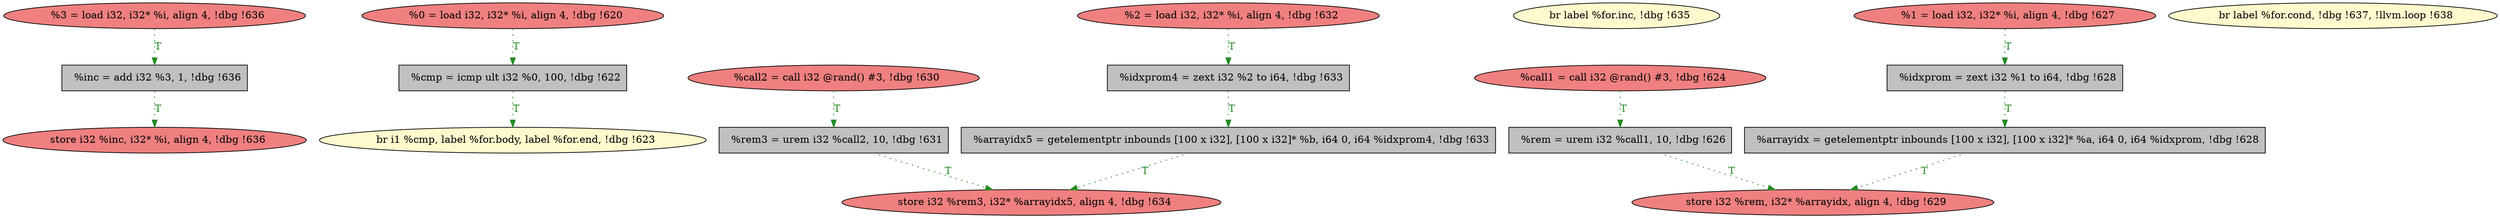 
digraph G {


node321 [fillcolor=lightcoral,label="  %3 = load i32, i32* %i, align 4, !dbg !636",shape=ellipse,style=filled ]
node310 [fillcolor=grey,label="  %cmp = icmp ult i32 %0, 100, !dbg !622",shape=rectangle,style=filled ]
node323 [fillcolor=grey,label="  %idxprom4 = zext i32 %2 to i64, !dbg !633",shape=rectangle,style=filled ]
node306 [fillcolor=lemonchiffon,label="  br label %for.inc, !dbg !635",shape=ellipse,style=filled ]
node322 [fillcolor=lightcoral,label="  %call2 = call i32 @rand() #3, !dbg !630",shape=ellipse,style=filled ]
node308 [fillcolor=lightcoral,label="  store i32 %rem3, i32* %arrayidx5, align 4, !dbg !634",shape=ellipse,style=filled ]
node305 [fillcolor=grey,label="  %inc = add i32 %3, 1, !dbg !636",shape=rectangle,style=filled ]
node309 [fillcolor=lemonchiffon,label="  br i1 %cmp, label %for.body, label %for.end, !dbg !623",shape=ellipse,style=filled ]
node311 [fillcolor=lightcoral,label="  store i32 %inc, i32* %i, align 4, !dbg !636",shape=ellipse,style=filled ]
node307 [fillcolor=lightcoral,label="  %call1 = call i32 @rand() #3, !dbg !624",shape=ellipse,style=filled ]
node318 [fillcolor=lightcoral,label="  %0 = load i32, i32* %i, align 4, !dbg !620",shape=ellipse,style=filled ]
node312 [fillcolor=lightcoral,label="  %1 = load i32, i32* %i, align 4, !dbg !627",shape=ellipse,style=filled ]
node320 [fillcolor=grey,label="  %arrayidx = getelementptr inbounds [100 x i32], [100 x i32]* %a, i64 0, i64 %idxprom, !dbg !628",shape=rectangle,style=filled ]
node314 [fillcolor=grey,label="  %rem = urem i32 %call1, 10, !dbg !626",shape=rectangle,style=filled ]
node315 [fillcolor=lemonchiffon,label="  br label %for.cond, !dbg !637, !llvm.loop !638",shape=ellipse,style=filled ]
node319 [fillcolor=grey,label="  %idxprom = zext i32 %1 to i64, !dbg !628",shape=rectangle,style=filled ]
node316 [fillcolor=grey,label="  %rem3 = urem i32 %call2, 10, !dbg !631",shape=rectangle,style=filled ]
node324 [fillcolor=grey,label="  %arrayidx5 = getelementptr inbounds [100 x i32], [100 x i32]* %b, i64 0, i64 %idxprom4, !dbg !633",shape=rectangle,style=filled ]
node313 [fillcolor=lightcoral,label="  store i32 %rem, i32* %arrayidx, align 4, !dbg !629",shape=ellipse,style=filled ]
node317 [fillcolor=lightcoral,label="  %2 = load i32, i32* %i, align 4, !dbg !632",shape=ellipse,style=filled ]

node316->node308 [style=dotted,color=forestgreen,label="T",fontcolor=forestgreen ]
node305->node311 [style=dotted,color=forestgreen,label="T",fontcolor=forestgreen ]
node312->node319 [style=dotted,color=forestgreen,label="T",fontcolor=forestgreen ]
node310->node309 [style=dotted,color=forestgreen,label="T",fontcolor=forestgreen ]
node322->node316 [style=dotted,color=forestgreen,label="T",fontcolor=forestgreen ]
node314->node313 [style=dotted,color=forestgreen,label="T",fontcolor=forestgreen ]
node320->node313 [style=dotted,color=forestgreen,label="T",fontcolor=forestgreen ]
node321->node305 [style=dotted,color=forestgreen,label="T",fontcolor=forestgreen ]
node324->node308 [style=dotted,color=forestgreen,label="T",fontcolor=forestgreen ]
node318->node310 [style=dotted,color=forestgreen,label="T",fontcolor=forestgreen ]
node319->node320 [style=dotted,color=forestgreen,label="T",fontcolor=forestgreen ]
node317->node323 [style=dotted,color=forestgreen,label="T",fontcolor=forestgreen ]
node323->node324 [style=dotted,color=forestgreen,label="T",fontcolor=forestgreen ]
node307->node314 [style=dotted,color=forestgreen,label="T",fontcolor=forestgreen ]


}
